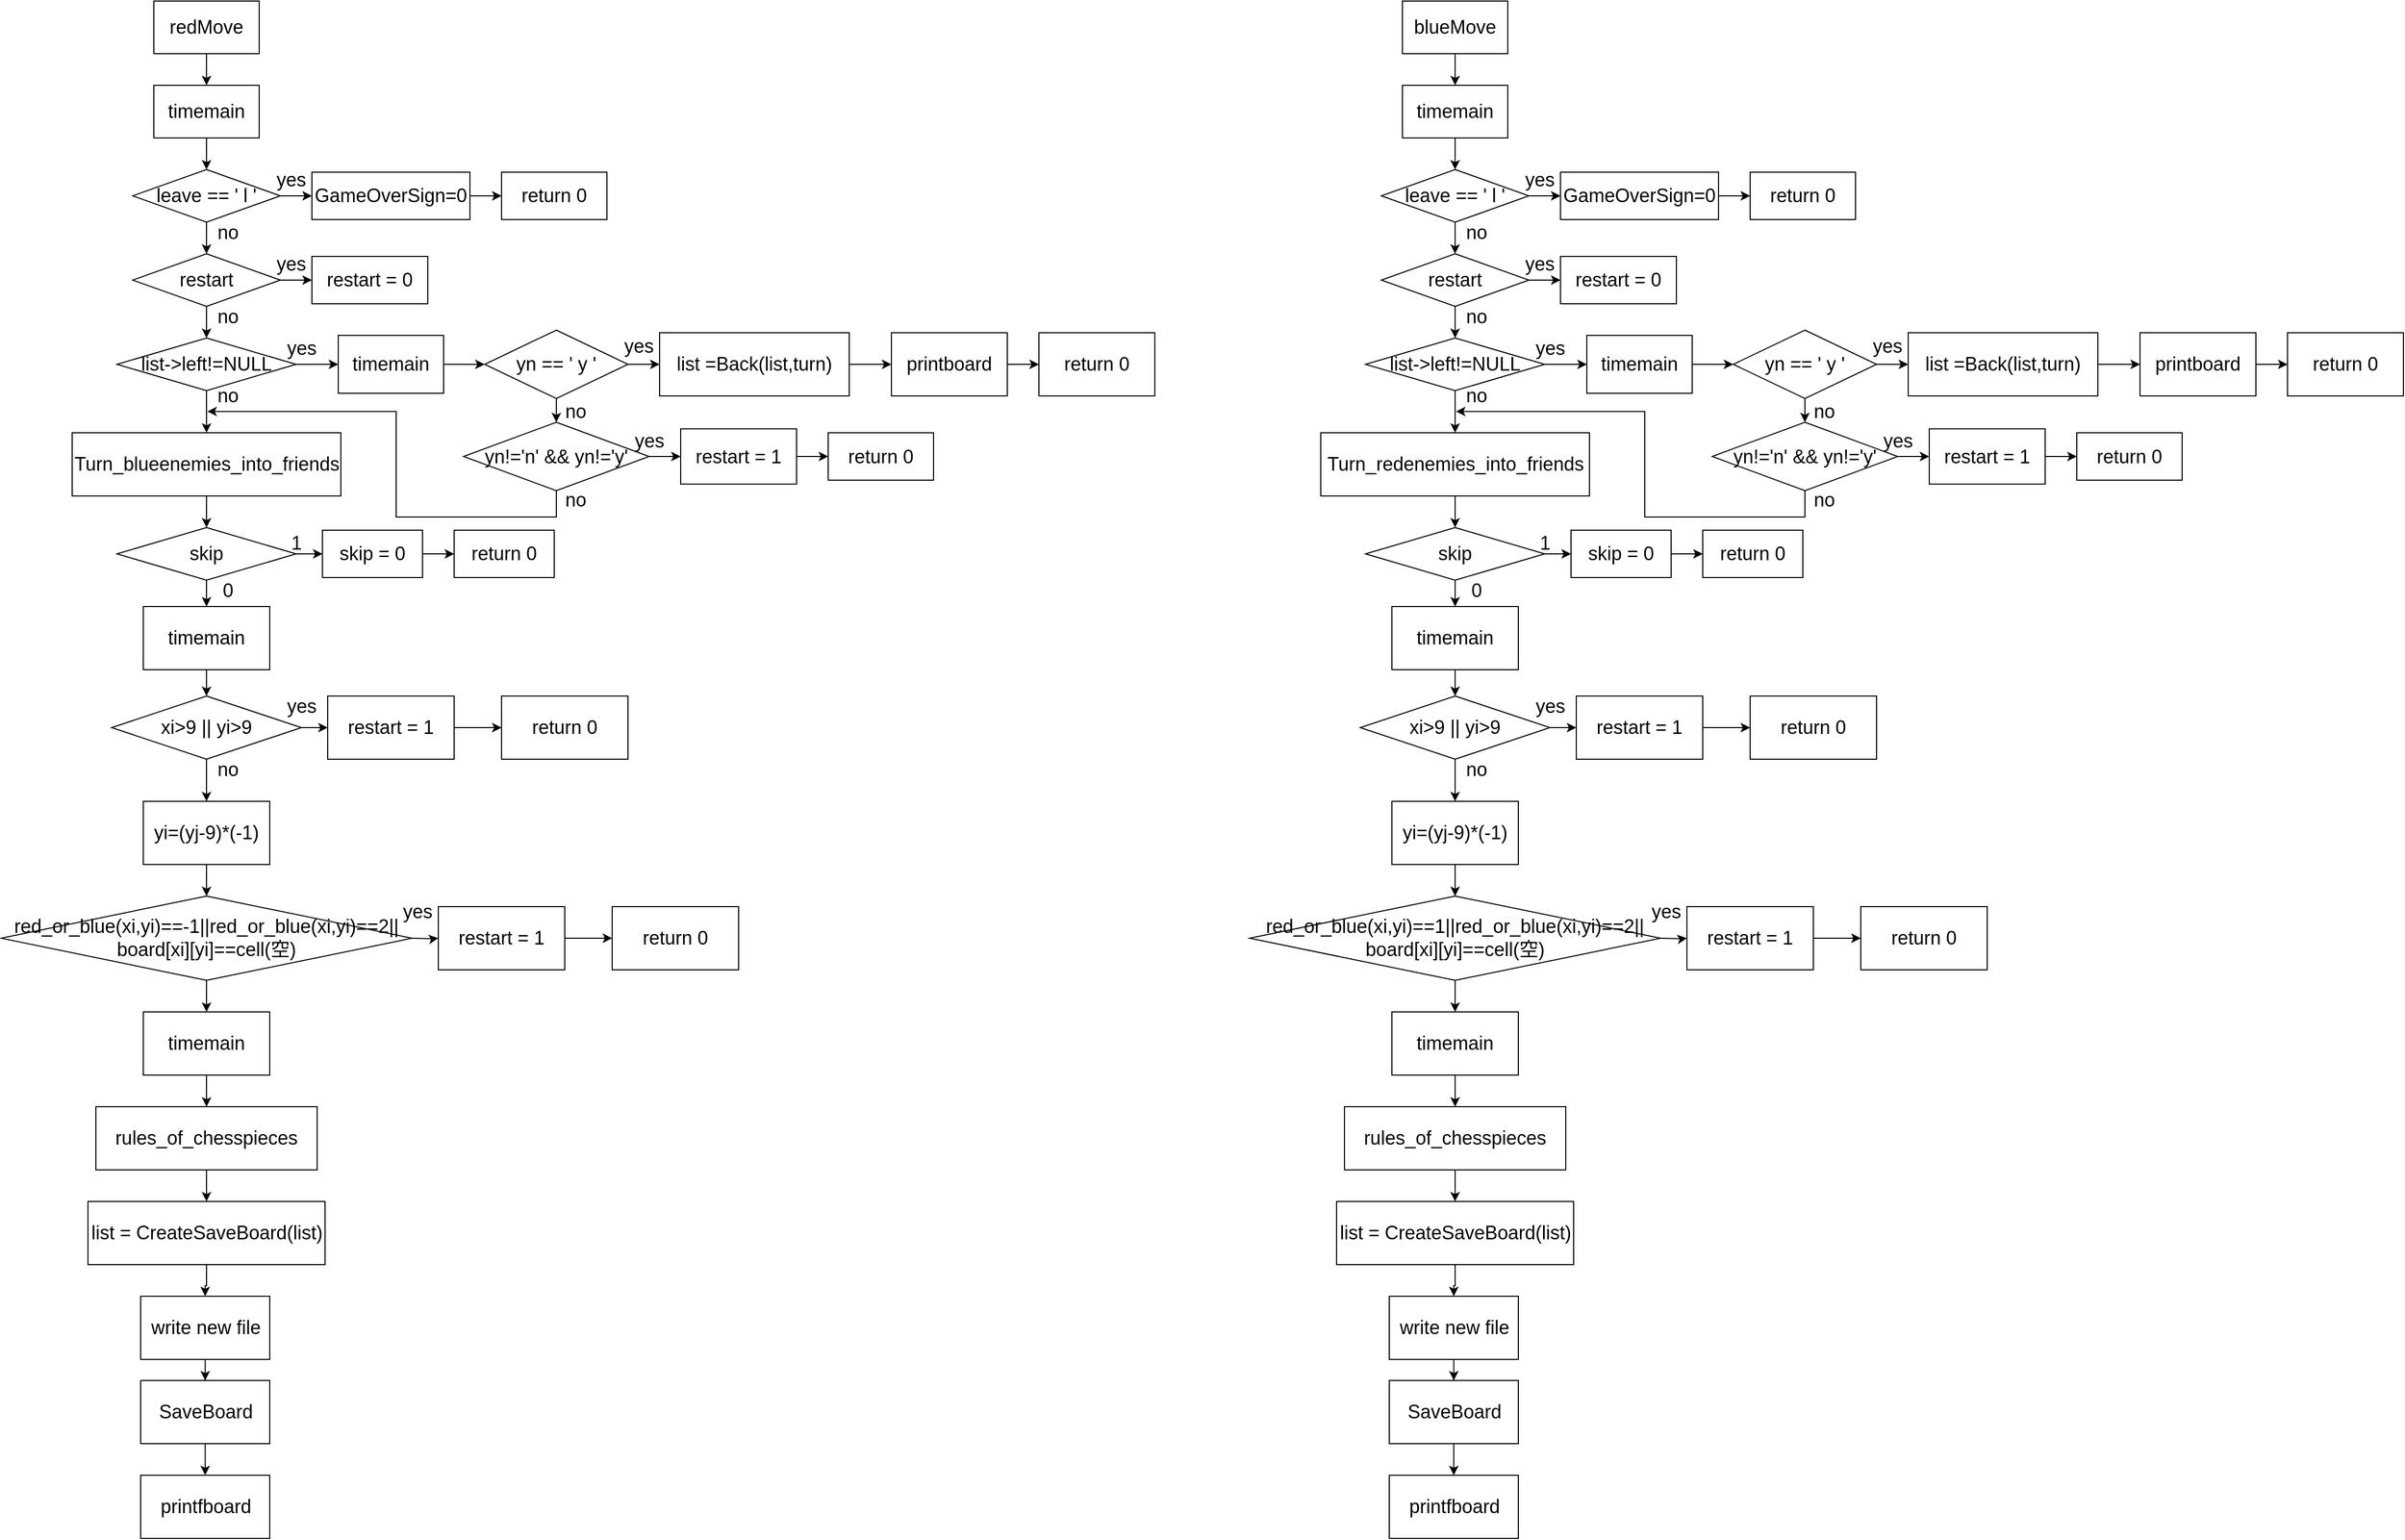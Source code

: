 <mxfile version="15.8.7" type="device"><diagram id="pBfoq009z0__Z9Pr6Zwf" name="Page-1"><mxGraphModel dx="4287" dy="1637" grid="1" gridSize="10" guides="1" tooltips="1" connect="1" arrows="1" fold="1" page="1" pageScale="1" pageWidth="827" pageHeight="1169" math="0" shadow="0"><root><mxCell id="0"/><mxCell id="1" parent="0"/><mxCell id="6XWZ0Kh7BjK1igH0Qplt-5" style="edgeStyle=orthogonalEdgeStyle;rounded=0;orthogonalLoop=1;jettySize=auto;html=1;exitX=0.5;exitY=1;exitDx=0;exitDy=0;fontSize=18;" edge="1" parent="1" source="6XWZ0Kh7BjK1igH0Qplt-1" target="6XWZ0Kh7BjK1igH0Qplt-2"><mxGeometry relative="1" as="geometry"/></mxCell><mxCell id="6XWZ0Kh7BjK1igH0Qplt-1" value="&lt;font style=&quot;font-size: 18px&quot;&gt;redMove&lt;/font&gt;" style="rounded=0;whiteSpace=wrap;html=1;" vertex="1" parent="1"><mxGeometry x="100" y="70" width="100" height="50" as="geometry"/></mxCell><mxCell id="6XWZ0Kh7BjK1igH0Qplt-4" style="edgeStyle=orthogonalEdgeStyle;rounded=0;orthogonalLoop=1;jettySize=auto;html=1;exitX=0.5;exitY=1;exitDx=0;exitDy=0;entryX=0.5;entryY=0;entryDx=0;entryDy=0;fontSize=18;" edge="1" parent="1" source="6XWZ0Kh7BjK1igH0Qplt-2" target="6XWZ0Kh7BjK1igH0Qplt-3"><mxGeometry relative="1" as="geometry"/></mxCell><mxCell id="6XWZ0Kh7BjK1igH0Qplt-2" value="&lt;font style=&quot;font-size: 18px&quot;&gt;timemain&lt;/font&gt;" style="rounded=0;whiteSpace=wrap;html=1;" vertex="1" parent="1"><mxGeometry x="100" y="150" width="100" height="50" as="geometry"/></mxCell><mxCell id="6XWZ0Kh7BjK1igH0Qplt-6" style="edgeStyle=orthogonalEdgeStyle;rounded=0;orthogonalLoop=1;jettySize=auto;html=1;exitX=0.5;exitY=1;exitDx=0;exitDy=0;fontSize=18;" edge="1" parent="1" source="6XWZ0Kh7BjK1igH0Qplt-3"><mxGeometry relative="1" as="geometry"><mxPoint x="150" y="310" as="targetPoint"/></mxGeometry></mxCell><mxCell id="6XWZ0Kh7BjK1igH0Qplt-7" style="edgeStyle=orthogonalEdgeStyle;rounded=0;orthogonalLoop=1;jettySize=auto;html=1;exitX=1;exitY=0.5;exitDx=0;exitDy=0;fontSize=18;" edge="1" parent="1" source="6XWZ0Kh7BjK1igH0Qplt-3"><mxGeometry relative="1" as="geometry"><mxPoint x="250" y="255" as="targetPoint"/></mxGeometry></mxCell><mxCell id="6XWZ0Kh7BjK1igH0Qplt-3" value="leave == ' l '" style="rhombus;whiteSpace=wrap;html=1;fontSize=18;" vertex="1" parent="1"><mxGeometry x="80" y="230" width="140" height="50" as="geometry"/></mxCell><mxCell id="6XWZ0Kh7BjK1igH0Qplt-12" value="" style="edgeStyle=orthogonalEdgeStyle;rounded=0;orthogonalLoop=1;jettySize=auto;html=1;fontSize=18;" edge="1" parent="1" source="6XWZ0Kh7BjK1igH0Qplt-8" target="6XWZ0Kh7BjK1igH0Qplt-11"><mxGeometry relative="1" as="geometry"/></mxCell><mxCell id="6XWZ0Kh7BjK1igH0Qplt-8" value="GameOverSign=0" style="rounded=0;whiteSpace=wrap;html=1;fontSize=18;" vertex="1" parent="1"><mxGeometry x="250" y="232.5" width="150" height="45" as="geometry"/></mxCell><mxCell id="6XWZ0Kh7BjK1igH0Qplt-11" value="return 0" style="rounded=0;whiteSpace=wrap;html=1;fontSize=18;" vertex="1" parent="1"><mxGeometry x="430" y="232.5" width="100" height="45" as="geometry"/></mxCell><mxCell id="6XWZ0Kh7BjK1igH0Qplt-13" value="yes" style="text;html=1;align=center;verticalAlign=middle;resizable=0;points=[];autosize=1;strokeColor=none;fillColor=none;fontSize=18;" vertex="1" parent="1"><mxGeometry x="210" y="225" width="40" height="30" as="geometry"/></mxCell><mxCell id="6XWZ0Kh7BjK1igH0Qplt-14" value="no" style="text;html=1;align=center;verticalAlign=middle;resizable=0;points=[];autosize=1;strokeColor=none;fillColor=none;fontSize=18;" vertex="1" parent="1"><mxGeometry x="150" y="275" width="40" height="30" as="geometry"/></mxCell><mxCell id="6XWZ0Kh7BjK1igH0Qplt-17" style="edgeStyle=orthogonalEdgeStyle;rounded=0;orthogonalLoop=1;jettySize=auto;html=1;exitX=1;exitY=0.5;exitDx=0;exitDy=0;entryX=0;entryY=0.5;entryDx=0;entryDy=0;fontSize=18;" edge="1" parent="1" source="6XWZ0Kh7BjK1igH0Qplt-15" target="6XWZ0Kh7BjK1igH0Qplt-16"><mxGeometry relative="1" as="geometry"/></mxCell><mxCell id="6XWZ0Kh7BjK1igH0Qplt-20" style="edgeStyle=orthogonalEdgeStyle;rounded=0;orthogonalLoop=1;jettySize=auto;html=1;exitX=0.5;exitY=1;exitDx=0;exitDy=0;entryX=0.5;entryY=0;entryDx=0;entryDy=0;fontSize=18;" edge="1" parent="1" source="6XWZ0Kh7BjK1igH0Qplt-15"><mxGeometry relative="1" as="geometry"><mxPoint x="150" y="390" as="targetPoint"/></mxGeometry></mxCell><mxCell id="6XWZ0Kh7BjK1igH0Qplt-15" value="restart" style="rhombus;whiteSpace=wrap;html=1;fontSize=18;" vertex="1" parent="1"><mxGeometry x="80" y="310" width="140" height="50" as="geometry"/></mxCell><mxCell id="6XWZ0Kh7BjK1igH0Qplt-16" value="restart = 0" style="rounded=0;whiteSpace=wrap;html=1;fontSize=18;" vertex="1" parent="1"><mxGeometry x="250" y="312.5" width="110" height="45" as="geometry"/></mxCell><mxCell id="6XWZ0Kh7BjK1igH0Qplt-18" value="yes" style="text;html=1;align=center;verticalAlign=middle;resizable=0;points=[];autosize=1;strokeColor=none;fillColor=none;fontSize=18;" vertex="1" parent="1"><mxGeometry x="210" y="305" width="40" height="30" as="geometry"/></mxCell><mxCell id="6XWZ0Kh7BjK1igH0Qplt-23" value="no" style="text;html=1;align=center;verticalAlign=middle;resizable=0;points=[];autosize=1;strokeColor=none;fillColor=none;fontSize=18;" vertex="1" parent="1"><mxGeometry x="150" y="355" width="40" height="30" as="geometry"/></mxCell><mxCell id="6XWZ0Kh7BjK1igH0Qplt-26" value="" style="edgeStyle=orthogonalEdgeStyle;rounded=0;orthogonalLoop=1;jettySize=auto;html=1;fontSize=18;" edge="1" parent="1" source="6XWZ0Kh7BjK1igH0Qplt-24" target="6XWZ0Kh7BjK1igH0Qplt-25"><mxGeometry relative="1" as="geometry"/></mxCell><mxCell id="6XWZ0Kh7BjK1igH0Qplt-46" style="edgeStyle=orthogonalEdgeStyle;rounded=0;orthogonalLoop=1;jettySize=auto;html=1;exitX=0.5;exitY=1;exitDx=0;exitDy=0;entryX=0.5;entryY=0;entryDx=0;entryDy=0;fontSize=18;" edge="1" parent="1" source="6XWZ0Kh7BjK1igH0Qplt-24" target="6XWZ0Kh7BjK1igH0Qplt-45"><mxGeometry relative="1" as="geometry"/></mxCell><mxCell id="6XWZ0Kh7BjK1igH0Qplt-24" value="list-&amp;gt;left!=NULL" style="rhombus;whiteSpace=wrap;html=1;fontSize=18;" vertex="1" parent="1"><mxGeometry x="65" y="390" width="170" height="50" as="geometry"/></mxCell><mxCell id="6XWZ0Kh7BjK1igH0Qplt-30" value="" style="edgeStyle=orthogonalEdgeStyle;rounded=0;orthogonalLoop=1;jettySize=auto;html=1;fontSize=18;" edge="1" parent="1" source="6XWZ0Kh7BjK1igH0Qplt-25" target="6XWZ0Kh7BjK1igH0Qplt-29"><mxGeometry relative="1" as="geometry"/></mxCell><mxCell id="6XWZ0Kh7BjK1igH0Qplt-25" value="timemain" style="whiteSpace=wrap;html=1;fontSize=18;" vertex="1" parent="1"><mxGeometry x="275" y="387.5" width="100" height="55" as="geometry"/></mxCell><mxCell id="6XWZ0Kh7BjK1igH0Qplt-32" value="" style="edgeStyle=orthogonalEdgeStyle;rounded=0;orthogonalLoop=1;jettySize=auto;html=1;fontSize=18;" edge="1" parent="1" source="6XWZ0Kh7BjK1igH0Qplt-29" target="6XWZ0Kh7BjK1igH0Qplt-31"><mxGeometry relative="1" as="geometry"/></mxCell><mxCell id="6XWZ0Kh7BjK1igH0Qplt-40" value="" style="edgeStyle=orthogonalEdgeStyle;rounded=0;orthogonalLoop=1;jettySize=auto;html=1;fontSize=18;" edge="1" parent="1" source="6XWZ0Kh7BjK1igH0Qplt-29" target="6XWZ0Kh7BjK1igH0Qplt-39"><mxGeometry relative="1" as="geometry"/></mxCell><mxCell id="6XWZ0Kh7BjK1igH0Qplt-29" value="yn == ' y '" style="rhombus;whiteSpace=wrap;html=1;fontSize=18;" vertex="1" parent="1"><mxGeometry x="414" y="382.5" width="136" height="65" as="geometry"/></mxCell><mxCell id="6XWZ0Kh7BjK1igH0Qplt-34" value="" style="edgeStyle=orthogonalEdgeStyle;rounded=0;orthogonalLoop=1;jettySize=auto;html=1;fontSize=18;" edge="1" parent="1" source="6XWZ0Kh7BjK1igH0Qplt-31" target="6XWZ0Kh7BjK1igH0Qplt-33"><mxGeometry relative="1" as="geometry"/></mxCell><mxCell id="6XWZ0Kh7BjK1igH0Qplt-31" value="list =Back(list,turn)" style="whiteSpace=wrap;html=1;fontSize=18;" vertex="1" parent="1"><mxGeometry x="580" y="385" width="180" height="60" as="geometry"/></mxCell><mxCell id="6XWZ0Kh7BjK1igH0Qplt-38" value="" style="edgeStyle=orthogonalEdgeStyle;rounded=0;orthogonalLoop=1;jettySize=auto;html=1;fontSize=18;" edge="1" parent="1" source="6XWZ0Kh7BjK1igH0Qplt-33" target="6XWZ0Kh7BjK1igH0Qplt-37"><mxGeometry relative="1" as="geometry"/></mxCell><mxCell id="6XWZ0Kh7BjK1igH0Qplt-33" value="printboard" style="whiteSpace=wrap;html=1;fontSize=18;" vertex="1" parent="1"><mxGeometry x="800" y="385" width="110" height="60" as="geometry"/></mxCell><mxCell id="6XWZ0Kh7BjK1igH0Qplt-35" value="yes" style="text;html=1;align=center;verticalAlign=middle;resizable=0;points=[];autosize=1;strokeColor=none;fillColor=none;fontSize=18;" vertex="1" parent="1"><mxGeometry x="540" y="382.5" width="40" height="30" as="geometry"/></mxCell><mxCell id="6XWZ0Kh7BjK1igH0Qplt-36" value="yes" style="text;html=1;align=center;verticalAlign=middle;resizable=0;points=[];autosize=1;strokeColor=none;fillColor=none;fontSize=18;" vertex="1" parent="1"><mxGeometry x="220" y="385" width="40" height="30" as="geometry"/></mxCell><mxCell id="6XWZ0Kh7BjK1igH0Qplt-37" value="return 0" style="whiteSpace=wrap;html=1;fontSize=18;" vertex="1" parent="1"><mxGeometry x="940" y="385" width="110" height="60" as="geometry"/></mxCell><mxCell id="6XWZ0Kh7BjK1igH0Qplt-42" value="" style="edgeStyle=orthogonalEdgeStyle;rounded=0;orthogonalLoop=1;jettySize=auto;html=1;fontSize=18;" edge="1" parent="1" source="6XWZ0Kh7BjK1igH0Qplt-39" target="6XWZ0Kh7BjK1igH0Qplt-41"><mxGeometry relative="1" as="geometry"/></mxCell><mxCell id="6XWZ0Kh7BjK1igH0Qplt-50" style="edgeStyle=orthogonalEdgeStyle;rounded=0;orthogonalLoop=1;jettySize=auto;html=1;exitX=0.5;exitY=1;exitDx=0;exitDy=0;fontSize=18;entryX=0.02;entryY=0.993;entryDx=0;entryDy=0;entryPerimeter=0;" edge="1" parent="1" source="6XWZ0Kh7BjK1igH0Qplt-39" target="6XWZ0Kh7BjK1igH0Qplt-47"><mxGeometry relative="1" as="geometry"><mxPoint x="210" y="450" as="targetPoint"/><Array as="points"><mxPoint x="482" y="560"/><mxPoint x="330" y="560"/><mxPoint x="330" y="460"/></Array></mxGeometry></mxCell><mxCell id="6XWZ0Kh7BjK1igH0Qplt-39" value="yn!='n' &amp;amp;&amp;amp; yn!='y'" style="rhombus;whiteSpace=wrap;html=1;fontSize=18;" vertex="1" parent="1"><mxGeometry x="394" y="470" width="176" height="65" as="geometry"/></mxCell><mxCell id="6XWZ0Kh7BjK1igH0Qplt-44" style="edgeStyle=orthogonalEdgeStyle;rounded=0;orthogonalLoop=1;jettySize=auto;html=1;exitX=1;exitY=0.5;exitDx=0;exitDy=0;entryX=0;entryY=0.5;entryDx=0;entryDy=0;fontSize=18;" edge="1" parent="1" source="6XWZ0Kh7BjK1igH0Qplt-41" target="6XWZ0Kh7BjK1igH0Qplt-43"><mxGeometry relative="1" as="geometry"/></mxCell><mxCell id="6XWZ0Kh7BjK1igH0Qplt-41" value="restart = 1" style="whiteSpace=wrap;html=1;fontSize=18;" vertex="1" parent="1"><mxGeometry x="600" y="476.25" width="110" height="52.5" as="geometry"/></mxCell><mxCell id="6XWZ0Kh7BjK1igH0Qplt-43" value="return 0" style="rounded=0;whiteSpace=wrap;html=1;fontSize=18;" vertex="1" parent="1"><mxGeometry x="740" y="480" width="100" height="45" as="geometry"/></mxCell><mxCell id="6XWZ0Kh7BjK1igH0Qplt-53" style="edgeStyle=orthogonalEdgeStyle;rounded=0;orthogonalLoop=1;jettySize=auto;html=1;exitX=0.5;exitY=1;exitDx=0;exitDy=0;entryX=0.5;entryY=0;entryDx=0;entryDy=0;fontSize=18;" edge="1" parent="1" source="6XWZ0Kh7BjK1igH0Qplt-45" target="6XWZ0Kh7BjK1igH0Qplt-52"><mxGeometry relative="1" as="geometry"/></mxCell><mxCell id="6XWZ0Kh7BjK1igH0Qplt-45" value="Turn_blueenemies_into_friends" style="rounded=0;whiteSpace=wrap;html=1;fontSize=18;" vertex="1" parent="1"><mxGeometry x="22.5" y="480" width="255" height="60" as="geometry"/></mxCell><mxCell id="6XWZ0Kh7BjK1igH0Qplt-47" value="no" style="text;html=1;align=center;verticalAlign=middle;resizable=0;points=[];autosize=1;strokeColor=none;fillColor=none;fontSize=18;" vertex="1" parent="1"><mxGeometry x="150" y="430" width="40" height="30" as="geometry"/></mxCell><mxCell id="6XWZ0Kh7BjK1igH0Qplt-48" value="no" style="text;html=1;align=center;verticalAlign=middle;resizable=0;points=[];autosize=1;strokeColor=none;fillColor=none;fontSize=18;" vertex="1" parent="1"><mxGeometry x="480" y="445" width="40" height="30" as="geometry"/></mxCell><mxCell id="6XWZ0Kh7BjK1igH0Qplt-49" value="yes" style="text;html=1;align=center;verticalAlign=middle;resizable=0;points=[];autosize=1;strokeColor=none;fillColor=none;fontSize=18;" vertex="1" parent="1"><mxGeometry x="550" y="472.5" width="40" height="30" as="geometry"/></mxCell><mxCell id="6XWZ0Kh7BjK1igH0Qplt-51" value="no" style="text;html=1;align=center;verticalAlign=middle;resizable=0;points=[];autosize=1;strokeColor=none;fillColor=none;fontSize=18;" vertex="1" parent="1"><mxGeometry x="480" y="528.75" width="40" height="30" as="geometry"/></mxCell><mxCell id="6XWZ0Kh7BjK1igH0Qplt-55" style="edgeStyle=orthogonalEdgeStyle;rounded=0;orthogonalLoop=1;jettySize=auto;html=1;exitX=1;exitY=0.5;exitDx=0;exitDy=0;entryX=0;entryY=0.5;entryDx=0;entryDy=0;fontSize=18;" edge="1" parent="1" source="6XWZ0Kh7BjK1igH0Qplt-52" target="6XWZ0Kh7BjK1igH0Qplt-54"><mxGeometry relative="1" as="geometry"/></mxCell><mxCell id="6XWZ0Kh7BjK1igH0Qplt-60" value="" style="edgeStyle=orthogonalEdgeStyle;rounded=0;orthogonalLoop=1;jettySize=auto;html=1;fontSize=18;" edge="1" parent="1" source="6XWZ0Kh7BjK1igH0Qplt-52" target="6XWZ0Kh7BjK1igH0Qplt-59"><mxGeometry relative="1" as="geometry"/></mxCell><mxCell id="6XWZ0Kh7BjK1igH0Qplt-52" value="skip" style="rhombus;whiteSpace=wrap;html=1;fontSize=18;" vertex="1" parent="1"><mxGeometry x="65" y="570" width="170" height="50" as="geometry"/></mxCell><mxCell id="6XWZ0Kh7BjK1igH0Qplt-58" value="" style="edgeStyle=orthogonalEdgeStyle;rounded=0;orthogonalLoop=1;jettySize=auto;html=1;fontSize=18;" edge="1" parent="1" source="6XWZ0Kh7BjK1igH0Qplt-54" target="6XWZ0Kh7BjK1igH0Qplt-57"><mxGeometry relative="1" as="geometry"/></mxCell><mxCell id="6XWZ0Kh7BjK1igH0Qplt-54" value="skip = 0" style="rounded=0;whiteSpace=wrap;html=1;fontSize=18;" vertex="1" parent="1"><mxGeometry x="260" y="572.5" width="95" height="45" as="geometry"/></mxCell><mxCell id="6XWZ0Kh7BjK1igH0Qplt-56" value="1" style="text;html=1;align=center;verticalAlign=middle;resizable=0;points=[];autosize=1;strokeColor=none;fillColor=none;fontSize=18;" vertex="1" parent="1"><mxGeometry x="220" y="570" width="30" height="30" as="geometry"/></mxCell><mxCell id="6XWZ0Kh7BjK1igH0Qplt-57" value="return 0" style="rounded=0;whiteSpace=wrap;html=1;fontSize=18;" vertex="1" parent="1"><mxGeometry x="385" y="572.5" width="95" height="45" as="geometry"/></mxCell><mxCell id="6XWZ0Kh7BjK1igH0Qplt-63" value="" style="edgeStyle=orthogonalEdgeStyle;rounded=0;orthogonalLoop=1;jettySize=auto;html=1;fontSize=18;" edge="1" parent="1" source="6XWZ0Kh7BjK1igH0Qplt-59"><mxGeometry relative="1" as="geometry"><mxPoint x="150" y="730" as="targetPoint"/></mxGeometry></mxCell><mxCell id="6XWZ0Kh7BjK1igH0Qplt-59" value="timemain" style="whiteSpace=wrap;html=1;fontSize=18;" vertex="1" parent="1"><mxGeometry x="90" y="645" width="120" height="60" as="geometry"/></mxCell><mxCell id="6XWZ0Kh7BjK1igH0Qplt-61" value="0" style="text;html=1;align=center;verticalAlign=middle;resizable=0;points=[];autosize=1;strokeColor=none;fillColor=none;fontSize=18;" vertex="1" parent="1"><mxGeometry x="155" y="615" width="30" height="30" as="geometry"/></mxCell><mxCell id="6XWZ0Kh7BjK1igH0Qplt-66" value="" style="edgeStyle=orthogonalEdgeStyle;rounded=0;orthogonalLoop=1;jettySize=auto;html=1;fontSize=18;" edge="1" parent="1" source="6XWZ0Kh7BjK1igH0Qplt-64" target="6XWZ0Kh7BjK1igH0Qplt-65"><mxGeometry relative="1" as="geometry"/></mxCell><mxCell id="6XWZ0Kh7BjK1igH0Qplt-71" value="" style="edgeStyle=orthogonalEdgeStyle;rounded=0;orthogonalLoop=1;jettySize=auto;html=1;fontSize=18;" edge="1" parent="1" source="6XWZ0Kh7BjK1igH0Qplt-64"><mxGeometry relative="1" as="geometry"><mxPoint x="150" y="830" as="targetPoint"/></mxGeometry></mxCell><mxCell id="6XWZ0Kh7BjK1igH0Qplt-64" value="xi&amp;gt;9 || yi&amp;gt;9" style="rhombus;whiteSpace=wrap;html=1;fontSize=18;" vertex="1" parent="1"><mxGeometry x="60" y="730" width="180" height="60" as="geometry"/></mxCell><mxCell id="6XWZ0Kh7BjK1igH0Qplt-68" value="" style="edgeStyle=orthogonalEdgeStyle;rounded=0;orthogonalLoop=1;jettySize=auto;html=1;fontSize=18;" edge="1" parent="1" source="6XWZ0Kh7BjK1igH0Qplt-65" target="6XWZ0Kh7BjK1igH0Qplt-67"><mxGeometry relative="1" as="geometry"/></mxCell><mxCell id="6XWZ0Kh7BjK1igH0Qplt-65" value="restart = 1" style="whiteSpace=wrap;html=1;fontSize=18;" vertex="1" parent="1"><mxGeometry x="265" y="730" width="120" height="60" as="geometry"/></mxCell><mxCell id="6XWZ0Kh7BjK1igH0Qplt-67" value="return 0" style="whiteSpace=wrap;html=1;fontSize=18;" vertex="1" parent="1"><mxGeometry x="430" y="730" width="120" height="60" as="geometry"/></mxCell><mxCell id="6XWZ0Kh7BjK1igH0Qplt-69" value="yes" style="text;html=1;align=center;verticalAlign=middle;resizable=0;points=[];autosize=1;strokeColor=none;fillColor=none;fontSize=18;" vertex="1" parent="1"><mxGeometry x="220" y="725" width="40" height="30" as="geometry"/></mxCell><mxCell id="6XWZ0Kh7BjK1igH0Qplt-72" value="no" style="text;html=1;align=center;verticalAlign=middle;resizable=0;points=[];autosize=1;strokeColor=none;fillColor=none;fontSize=18;" vertex="1" parent="1"><mxGeometry x="150" y="785" width="40" height="30" as="geometry"/></mxCell><mxCell id="6XWZ0Kh7BjK1igH0Qplt-75" value="" style="edgeStyle=orthogonalEdgeStyle;rounded=0;orthogonalLoop=1;jettySize=auto;html=1;fontSize=18;" edge="1" parent="1" source="6XWZ0Kh7BjK1igH0Qplt-73" target="6XWZ0Kh7BjK1igH0Qplt-74"><mxGeometry relative="1" as="geometry"/></mxCell><mxCell id="6XWZ0Kh7BjK1igH0Qplt-73" value="yi=(yj-9)*(-1)" style="rounded=0;whiteSpace=wrap;html=1;fontSize=18;" vertex="1" parent="1"><mxGeometry x="90" y="830" width="120" height="60" as="geometry"/></mxCell><mxCell id="6XWZ0Kh7BjK1igH0Qplt-82" value="" style="edgeStyle=orthogonalEdgeStyle;rounded=0;orthogonalLoop=1;jettySize=auto;html=1;fontSize=18;" edge="1" parent="1" source="6XWZ0Kh7BjK1igH0Qplt-74" target="6XWZ0Kh7BjK1igH0Qplt-81"><mxGeometry relative="1" as="geometry"/></mxCell><mxCell id="6XWZ0Kh7BjK1igH0Qplt-74" value="red_or_blue(xi,yi)==-1||red_or_blue(xi,yi)==2||&lt;br&gt;board[xi][yi]==cell(空)" style="rhombus;whiteSpace=wrap;html=1;rounded=0;fontSize=18;" vertex="1" parent="1"><mxGeometry x="-45" y="920" width="390" height="80" as="geometry"/></mxCell><mxCell id="6XWZ0Kh7BjK1igH0Qplt-76" value="" style="edgeStyle=orthogonalEdgeStyle;rounded=0;orthogonalLoop=1;jettySize=auto;html=1;fontSize=18;" edge="1" parent="1" target="6XWZ0Kh7BjK1igH0Qplt-78"><mxGeometry relative="1" as="geometry"><mxPoint x="345" y="960" as="sourcePoint"/></mxGeometry></mxCell><mxCell id="6XWZ0Kh7BjK1igH0Qplt-77" value="" style="edgeStyle=orthogonalEdgeStyle;rounded=0;orthogonalLoop=1;jettySize=auto;html=1;fontSize=18;" edge="1" parent="1" source="6XWZ0Kh7BjK1igH0Qplt-78" target="6XWZ0Kh7BjK1igH0Qplt-79"><mxGeometry relative="1" as="geometry"/></mxCell><mxCell id="6XWZ0Kh7BjK1igH0Qplt-78" value="restart = 1" style="whiteSpace=wrap;html=1;fontSize=18;" vertex="1" parent="1"><mxGeometry x="370" y="930" width="120" height="60" as="geometry"/></mxCell><mxCell id="6XWZ0Kh7BjK1igH0Qplt-79" value="return 0" style="whiteSpace=wrap;html=1;fontSize=18;" vertex="1" parent="1"><mxGeometry x="535" y="930" width="120" height="60" as="geometry"/></mxCell><mxCell id="6XWZ0Kh7BjK1igH0Qplt-80" value="yes" style="text;html=1;align=center;verticalAlign=middle;resizable=0;points=[];autosize=1;strokeColor=none;fillColor=none;fontSize=18;" vertex="1" parent="1"><mxGeometry x="330" y="920" width="40" height="30" as="geometry"/></mxCell><mxCell id="6XWZ0Kh7BjK1igH0Qplt-84" value="" style="edgeStyle=orthogonalEdgeStyle;rounded=0;orthogonalLoop=1;jettySize=auto;html=1;fontSize=18;" edge="1" parent="1" source="6XWZ0Kh7BjK1igH0Qplt-81" target="6XWZ0Kh7BjK1igH0Qplt-83"><mxGeometry relative="1" as="geometry"/></mxCell><mxCell id="6XWZ0Kh7BjK1igH0Qplt-81" value="timemain" style="whiteSpace=wrap;html=1;rounded=0;fontSize=18;" vertex="1" parent="1"><mxGeometry x="90" y="1030" width="120" height="60" as="geometry"/></mxCell><mxCell id="6XWZ0Kh7BjK1igH0Qplt-86" value="" style="edgeStyle=orthogonalEdgeStyle;rounded=0;orthogonalLoop=1;jettySize=auto;html=1;fontSize=18;" edge="1" parent="1" source="6XWZ0Kh7BjK1igH0Qplt-83" target="6XWZ0Kh7BjK1igH0Qplt-85"><mxGeometry relative="1" as="geometry"/></mxCell><mxCell id="6XWZ0Kh7BjK1igH0Qplt-83" value="rules_of_chesspieces" style="whiteSpace=wrap;html=1;rounded=0;fontSize=18;" vertex="1" parent="1"><mxGeometry x="45" y="1120" width="210" height="60" as="geometry"/></mxCell><mxCell id="6XWZ0Kh7BjK1igH0Qplt-88" value="" style="edgeStyle=orthogonalEdgeStyle;rounded=0;orthogonalLoop=1;jettySize=auto;html=1;fontSize=18;" edge="1" parent="1" source="6XWZ0Kh7BjK1igH0Qplt-85" target="6XWZ0Kh7BjK1igH0Qplt-87"><mxGeometry relative="1" as="geometry"/></mxCell><mxCell id="6XWZ0Kh7BjK1igH0Qplt-85" value="list = CreateSaveBoard(list)" style="whiteSpace=wrap;html=1;rounded=0;fontSize=18;" vertex="1" parent="1"><mxGeometry x="37.5" y="1210" width="225" height="60" as="geometry"/></mxCell><mxCell id="6XWZ0Kh7BjK1igH0Qplt-90" value="" style="edgeStyle=orthogonalEdgeStyle;rounded=0;orthogonalLoop=1;jettySize=auto;html=1;fontSize=18;" edge="1" parent="1" source="6XWZ0Kh7BjK1igH0Qplt-87" target="6XWZ0Kh7BjK1igH0Qplt-89"><mxGeometry relative="1" as="geometry"/></mxCell><mxCell id="6XWZ0Kh7BjK1igH0Qplt-87" value="write new file" style="whiteSpace=wrap;html=1;rounded=0;fontSize=18;" vertex="1" parent="1"><mxGeometry x="87.5" y="1300" width="122.5" height="60" as="geometry"/></mxCell><mxCell id="6XWZ0Kh7BjK1igH0Qplt-92" value="" style="edgeStyle=orthogonalEdgeStyle;rounded=0;orthogonalLoop=1;jettySize=auto;html=1;fontSize=18;" edge="1" parent="1" source="6XWZ0Kh7BjK1igH0Qplt-89" target="6XWZ0Kh7BjK1igH0Qplt-91"><mxGeometry relative="1" as="geometry"/></mxCell><mxCell id="6XWZ0Kh7BjK1igH0Qplt-89" value="SaveBoard" style="whiteSpace=wrap;html=1;rounded=0;fontSize=18;" vertex="1" parent="1"><mxGeometry x="87.5" y="1380" width="122.5" height="60" as="geometry"/></mxCell><mxCell id="6XWZ0Kh7BjK1igH0Qplt-91" value="printfboard" style="whiteSpace=wrap;html=1;rounded=0;fontSize=18;" vertex="1" parent="1"><mxGeometry x="87.5" y="1470" width="122.5" height="60" as="geometry"/></mxCell><mxCell id="6XWZ0Kh7BjK1igH0Qplt-93" style="edgeStyle=orthogonalEdgeStyle;rounded=0;orthogonalLoop=1;jettySize=auto;html=1;exitX=0.5;exitY=1;exitDx=0;exitDy=0;fontSize=18;" edge="1" source="6XWZ0Kh7BjK1igH0Qplt-94" target="6XWZ0Kh7BjK1igH0Qplt-96" parent="1"><mxGeometry relative="1" as="geometry"/></mxCell><mxCell id="6XWZ0Kh7BjK1igH0Qplt-94" value="&lt;font style=&quot;font-size: 18px&quot;&gt;blueMove&lt;/font&gt;" style="rounded=0;whiteSpace=wrap;html=1;" vertex="1" parent="1"><mxGeometry x="1285" y="70" width="100" height="50" as="geometry"/></mxCell><mxCell id="6XWZ0Kh7BjK1igH0Qplt-95" style="edgeStyle=orthogonalEdgeStyle;rounded=0;orthogonalLoop=1;jettySize=auto;html=1;exitX=0.5;exitY=1;exitDx=0;exitDy=0;entryX=0.5;entryY=0;entryDx=0;entryDy=0;fontSize=18;" edge="1" source="6XWZ0Kh7BjK1igH0Qplt-96" target="6XWZ0Kh7BjK1igH0Qplt-99" parent="1"><mxGeometry relative="1" as="geometry"/></mxCell><mxCell id="6XWZ0Kh7BjK1igH0Qplt-96" value="&lt;font style=&quot;font-size: 18px&quot;&gt;timemain&lt;/font&gt;" style="rounded=0;whiteSpace=wrap;html=1;" vertex="1" parent="1"><mxGeometry x="1285" y="150" width="100" height="50" as="geometry"/></mxCell><mxCell id="6XWZ0Kh7BjK1igH0Qplt-97" style="edgeStyle=orthogonalEdgeStyle;rounded=0;orthogonalLoop=1;jettySize=auto;html=1;exitX=0.5;exitY=1;exitDx=0;exitDy=0;fontSize=18;" edge="1" source="6XWZ0Kh7BjK1igH0Qplt-99" parent="1"><mxGeometry relative="1" as="geometry"><mxPoint x="1335" y="310.0" as="targetPoint"/></mxGeometry></mxCell><mxCell id="6XWZ0Kh7BjK1igH0Qplt-98" style="edgeStyle=orthogonalEdgeStyle;rounded=0;orthogonalLoop=1;jettySize=auto;html=1;exitX=1;exitY=0.5;exitDx=0;exitDy=0;fontSize=18;" edge="1" source="6XWZ0Kh7BjK1igH0Qplt-99" parent="1"><mxGeometry relative="1" as="geometry"><mxPoint x="1435" y="255.0" as="targetPoint"/></mxGeometry></mxCell><mxCell id="6XWZ0Kh7BjK1igH0Qplt-99" value="leave == ' l '" style="rhombus;whiteSpace=wrap;html=1;fontSize=18;" vertex="1" parent="1"><mxGeometry x="1265" y="230" width="140" height="50" as="geometry"/></mxCell><mxCell id="6XWZ0Kh7BjK1igH0Qplt-100" value="" style="edgeStyle=orthogonalEdgeStyle;rounded=0;orthogonalLoop=1;jettySize=auto;html=1;fontSize=18;" edge="1" source="6XWZ0Kh7BjK1igH0Qplt-101" target="6XWZ0Kh7BjK1igH0Qplt-102" parent="1"><mxGeometry relative="1" as="geometry"/></mxCell><mxCell id="6XWZ0Kh7BjK1igH0Qplt-101" value="GameOverSign=0" style="rounded=0;whiteSpace=wrap;html=1;fontSize=18;" vertex="1" parent="1"><mxGeometry x="1435" y="232.5" width="150" height="45" as="geometry"/></mxCell><mxCell id="6XWZ0Kh7BjK1igH0Qplt-102" value="return 0" style="rounded=0;whiteSpace=wrap;html=1;fontSize=18;" vertex="1" parent="1"><mxGeometry x="1615" y="232.5" width="100" height="45" as="geometry"/></mxCell><mxCell id="6XWZ0Kh7BjK1igH0Qplt-103" value="yes" style="text;html=1;align=center;verticalAlign=middle;resizable=0;points=[];autosize=1;strokeColor=none;fillColor=none;fontSize=18;" vertex="1" parent="1"><mxGeometry x="1395" y="225" width="40" height="30" as="geometry"/></mxCell><mxCell id="6XWZ0Kh7BjK1igH0Qplt-104" value="no" style="text;html=1;align=center;verticalAlign=middle;resizable=0;points=[];autosize=1;strokeColor=none;fillColor=none;fontSize=18;" vertex="1" parent="1"><mxGeometry x="1335" y="275" width="40" height="30" as="geometry"/></mxCell><mxCell id="6XWZ0Kh7BjK1igH0Qplt-105" style="edgeStyle=orthogonalEdgeStyle;rounded=0;orthogonalLoop=1;jettySize=auto;html=1;exitX=1;exitY=0.5;exitDx=0;exitDy=0;entryX=0;entryY=0.5;entryDx=0;entryDy=0;fontSize=18;" edge="1" source="6XWZ0Kh7BjK1igH0Qplt-107" target="6XWZ0Kh7BjK1igH0Qplt-108" parent="1"><mxGeometry relative="1" as="geometry"/></mxCell><mxCell id="6XWZ0Kh7BjK1igH0Qplt-106" style="edgeStyle=orthogonalEdgeStyle;rounded=0;orthogonalLoop=1;jettySize=auto;html=1;exitX=0.5;exitY=1;exitDx=0;exitDy=0;entryX=0.5;entryY=0;entryDx=0;entryDy=0;fontSize=18;" edge="1" source="6XWZ0Kh7BjK1igH0Qplt-107" parent="1"><mxGeometry relative="1" as="geometry"><mxPoint x="1335" y="390.0" as="targetPoint"/></mxGeometry></mxCell><mxCell id="6XWZ0Kh7BjK1igH0Qplt-107" value="restart" style="rhombus;whiteSpace=wrap;html=1;fontSize=18;" vertex="1" parent="1"><mxGeometry x="1265" y="310" width="140" height="50" as="geometry"/></mxCell><mxCell id="6XWZ0Kh7BjK1igH0Qplt-108" value="restart = 0" style="rounded=0;whiteSpace=wrap;html=1;fontSize=18;" vertex="1" parent="1"><mxGeometry x="1435" y="312.5" width="110" height="45" as="geometry"/></mxCell><mxCell id="6XWZ0Kh7BjK1igH0Qplt-109" value="yes" style="text;html=1;align=center;verticalAlign=middle;resizable=0;points=[];autosize=1;strokeColor=none;fillColor=none;fontSize=18;" vertex="1" parent="1"><mxGeometry x="1395" y="305" width="40" height="30" as="geometry"/></mxCell><mxCell id="6XWZ0Kh7BjK1igH0Qplt-110" value="no" style="text;html=1;align=center;verticalAlign=middle;resizable=0;points=[];autosize=1;strokeColor=none;fillColor=none;fontSize=18;" vertex="1" parent="1"><mxGeometry x="1335" y="355" width="40" height="30" as="geometry"/></mxCell><mxCell id="6XWZ0Kh7BjK1igH0Qplt-111" value="" style="edgeStyle=orthogonalEdgeStyle;rounded=0;orthogonalLoop=1;jettySize=auto;html=1;fontSize=18;" edge="1" source="6XWZ0Kh7BjK1igH0Qplt-113" target="6XWZ0Kh7BjK1igH0Qplt-115" parent="1"><mxGeometry relative="1" as="geometry"/></mxCell><mxCell id="6XWZ0Kh7BjK1igH0Qplt-112" style="edgeStyle=orthogonalEdgeStyle;rounded=0;orthogonalLoop=1;jettySize=auto;html=1;exitX=0.5;exitY=1;exitDx=0;exitDy=0;entryX=0.5;entryY=0;entryDx=0;entryDy=0;fontSize=18;" edge="1" source="6XWZ0Kh7BjK1igH0Qplt-113" target="6XWZ0Kh7BjK1igH0Qplt-133" parent="1"><mxGeometry relative="1" as="geometry"/></mxCell><mxCell id="6XWZ0Kh7BjK1igH0Qplt-113" value="list-&amp;gt;left!=NULL" style="rhombus;whiteSpace=wrap;html=1;fontSize=18;" vertex="1" parent="1"><mxGeometry x="1250" y="390" width="170" height="50" as="geometry"/></mxCell><mxCell id="6XWZ0Kh7BjK1igH0Qplt-114" value="" style="edgeStyle=orthogonalEdgeStyle;rounded=0;orthogonalLoop=1;jettySize=auto;html=1;fontSize=18;" edge="1" source="6XWZ0Kh7BjK1igH0Qplt-115" target="6XWZ0Kh7BjK1igH0Qplt-118" parent="1"><mxGeometry relative="1" as="geometry"/></mxCell><mxCell id="6XWZ0Kh7BjK1igH0Qplt-115" value="timemain" style="whiteSpace=wrap;html=1;fontSize=18;" vertex="1" parent="1"><mxGeometry x="1460" y="387.5" width="100" height="55" as="geometry"/></mxCell><mxCell id="6XWZ0Kh7BjK1igH0Qplt-116" value="" style="edgeStyle=orthogonalEdgeStyle;rounded=0;orthogonalLoop=1;jettySize=auto;html=1;fontSize=18;" edge="1" source="6XWZ0Kh7BjK1igH0Qplt-118" target="6XWZ0Kh7BjK1igH0Qplt-120" parent="1"><mxGeometry relative="1" as="geometry"/></mxCell><mxCell id="6XWZ0Kh7BjK1igH0Qplt-117" value="" style="edgeStyle=orthogonalEdgeStyle;rounded=0;orthogonalLoop=1;jettySize=auto;html=1;fontSize=18;" edge="1" source="6XWZ0Kh7BjK1igH0Qplt-118" target="6XWZ0Kh7BjK1igH0Qplt-128" parent="1"><mxGeometry relative="1" as="geometry"/></mxCell><mxCell id="6XWZ0Kh7BjK1igH0Qplt-118" value="yn == ' y '" style="rhombus;whiteSpace=wrap;html=1;fontSize=18;" vertex="1" parent="1"><mxGeometry x="1599" y="382.5" width="136" height="65" as="geometry"/></mxCell><mxCell id="6XWZ0Kh7BjK1igH0Qplt-119" value="" style="edgeStyle=orthogonalEdgeStyle;rounded=0;orthogonalLoop=1;jettySize=auto;html=1;fontSize=18;" edge="1" source="6XWZ0Kh7BjK1igH0Qplt-120" target="6XWZ0Kh7BjK1igH0Qplt-122" parent="1"><mxGeometry relative="1" as="geometry"/></mxCell><mxCell id="6XWZ0Kh7BjK1igH0Qplt-120" value="list =Back(list,turn)" style="whiteSpace=wrap;html=1;fontSize=18;" vertex="1" parent="1"><mxGeometry x="1765" y="385" width="180" height="60" as="geometry"/></mxCell><mxCell id="6XWZ0Kh7BjK1igH0Qplt-121" value="" style="edgeStyle=orthogonalEdgeStyle;rounded=0;orthogonalLoop=1;jettySize=auto;html=1;fontSize=18;" edge="1" source="6XWZ0Kh7BjK1igH0Qplt-122" target="6XWZ0Kh7BjK1igH0Qplt-125" parent="1"><mxGeometry relative="1" as="geometry"/></mxCell><mxCell id="6XWZ0Kh7BjK1igH0Qplt-122" value="printboard" style="whiteSpace=wrap;html=1;fontSize=18;" vertex="1" parent="1"><mxGeometry x="1985" y="385" width="110" height="60" as="geometry"/></mxCell><mxCell id="6XWZ0Kh7BjK1igH0Qplt-123" value="yes" style="text;html=1;align=center;verticalAlign=middle;resizable=0;points=[];autosize=1;strokeColor=none;fillColor=none;fontSize=18;" vertex="1" parent="1"><mxGeometry x="1725" y="382.5" width="40" height="30" as="geometry"/></mxCell><mxCell id="6XWZ0Kh7BjK1igH0Qplt-124" value="yes" style="text;html=1;align=center;verticalAlign=middle;resizable=0;points=[];autosize=1;strokeColor=none;fillColor=none;fontSize=18;" vertex="1" parent="1"><mxGeometry x="1405" y="385" width="40" height="30" as="geometry"/></mxCell><mxCell id="6XWZ0Kh7BjK1igH0Qplt-125" value="return 0" style="whiteSpace=wrap;html=1;fontSize=18;" vertex="1" parent="1"><mxGeometry x="2125" y="385" width="110" height="60" as="geometry"/></mxCell><mxCell id="6XWZ0Kh7BjK1igH0Qplt-126" value="" style="edgeStyle=orthogonalEdgeStyle;rounded=0;orthogonalLoop=1;jettySize=auto;html=1;fontSize=18;" edge="1" source="6XWZ0Kh7BjK1igH0Qplt-128" target="6XWZ0Kh7BjK1igH0Qplt-130" parent="1"><mxGeometry relative="1" as="geometry"/></mxCell><mxCell id="6XWZ0Kh7BjK1igH0Qplt-127" style="edgeStyle=orthogonalEdgeStyle;rounded=0;orthogonalLoop=1;jettySize=auto;html=1;exitX=0.5;exitY=1;exitDx=0;exitDy=0;fontSize=18;entryX=0.02;entryY=0.993;entryDx=0;entryDy=0;entryPerimeter=0;" edge="1" source="6XWZ0Kh7BjK1igH0Qplt-128" target="6XWZ0Kh7BjK1igH0Qplt-134" parent="1"><mxGeometry relative="1" as="geometry"><mxPoint x="1395" y="450" as="targetPoint"/><Array as="points"><mxPoint x="1667" y="560"/><mxPoint x="1515" y="560"/><mxPoint x="1515" y="460"/></Array></mxGeometry></mxCell><mxCell id="6XWZ0Kh7BjK1igH0Qplt-128" value="yn!='n' &amp;amp;&amp;amp; yn!='y'" style="rhombus;whiteSpace=wrap;html=1;fontSize=18;" vertex="1" parent="1"><mxGeometry x="1579" y="470" width="176" height="65" as="geometry"/></mxCell><mxCell id="6XWZ0Kh7BjK1igH0Qplt-129" style="edgeStyle=orthogonalEdgeStyle;rounded=0;orthogonalLoop=1;jettySize=auto;html=1;exitX=1;exitY=0.5;exitDx=0;exitDy=0;entryX=0;entryY=0.5;entryDx=0;entryDy=0;fontSize=18;" edge="1" source="6XWZ0Kh7BjK1igH0Qplt-130" target="6XWZ0Kh7BjK1igH0Qplt-131" parent="1"><mxGeometry relative="1" as="geometry"/></mxCell><mxCell id="6XWZ0Kh7BjK1igH0Qplt-130" value="restart = 1" style="whiteSpace=wrap;html=1;fontSize=18;" vertex="1" parent="1"><mxGeometry x="1785" y="476.25" width="110" height="52.5" as="geometry"/></mxCell><mxCell id="6XWZ0Kh7BjK1igH0Qplt-131" value="return 0" style="rounded=0;whiteSpace=wrap;html=1;fontSize=18;" vertex="1" parent="1"><mxGeometry x="1925" y="480" width="100" height="45" as="geometry"/></mxCell><mxCell id="6XWZ0Kh7BjK1igH0Qplt-132" style="edgeStyle=orthogonalEdgeStyle;rounded=0;orthogonalLoop=1;jettySize=auto;html=1;exitX=0.5;exitY=1;exitDx=0;exitDy=0;entryX=0.5;entryY=0;entryDx=0;entryDy=0;fontSize=18;" edge="1" source="6XWZ0Kh7BjK1igH0Qplt-133" target="6XWZ0Kh7BjK1igH0Qplt-140" parent="1"><mxGeometry relative="1" as="geometry"/></mxCell><mxCell id="6XWZ0Kh7BjK1igH0Qplt-133" value="Turn_redenemies_into_friends" style="rounded=0;whiteSpace=wrap;html=1;fontSize=18;" vertex="1" parent="1"><mxGeometry x="1207.5" y="480" width="255" height="60" as="geometry"/></mxCell><mxCell id="6XWZ0Kh7BjK1igH0Qplt-134" value="no" style="text;html=1;align=center;verticalAlign=middle;resizable=0;points=[];autosize=1;strokeColor=none;fillColor=none;fontSize=18;" vertex="1" parent="1"><mxGeometry x="1335" y="430" width="40" height="30" as="geometry"/></mxCell><mxCell id="6XWZ0Kh7BjK1igH0Qplt-135" value="no" style="text;html=1;align=center;verticalAlign=middle;resizable=0;points=[];autosize=1;strokeColor=none;fillColor=none;fontSize=18;" vertex="1" parent="1"><mxGeometry x="1665" y="445" width="40" height="30" as="geometry"/></mxCell><mxCell id="6XWZ0Kh7BjK1igH0Qplt-136" value="yes" style="text;html=1;align=center;verticalAlign=middle;resizable=0;points=[];autosize=1;strokeColor=none;fillColor=none;fontSize=18;" vertex="1" parent="1"><mxGeometry x="1735" y="472.5" width="40" height="30" as="geometry"/></mxCell><mxCell id="6XWZ0Kh7BjK1igH0Qplt-137" value="no" style="text;html=1;align=center;verticalAlign=middle;resizable=0;points=[];autosize=1;strokeColor=none;fillColor=none;fontSize=18;" vertex="1" parent="1"><mxGeometry x="1665" y="528.75" width="40" height="30" as="geometry"/></mxCell><mxCell id="6XWZ0Kh7BjK1igH0Qplt-138" style="edgeStyle=orthogonalEdgeStyle;rounded=0;orthogonalLoop=1;jettySize=auto;html=1;exitX=1;exitY=0.5;exitDx=0;exitDy=0;entryX=0;entryY=0.5;entryDx=0;entryDy=0;fontSize=18;" edge="1" source="6XWZ0Kh7BjK1igH0Qplt-140" target="6XWZ0Kh7BjK1igH0Qplt-142" parent="1"><mxGeometry relative="1" as="geometry"/></mxCell><mxCell id="6XWZ0Kh7BjK1igH0Qplt-139" value="" style="edgeStyle=orthogonalEdgeStyle;rounded=0;orthogonalLoop=1;jettySize=auto;html=1;fontSize=18;" edge="1" source="6XWZ0Kh7BjK1igH0Qplt-140" target="6XWZ0Kh7BjK1igH0Qplt-146" parent="1"><mxGeometry relative="1" as="geometry"/></mxCell><mxCell id="6XWZ0Kh7BjK1igH0Qplt-140" value="skip" style="rhombus;whiteSpace=wrap;html=1;fontSize=18;" vertex="1" parent="1"><mxGeometry x="1250" y="570" width="170" height="50" as="geometry"/></mxCell><mxCell id="6XWZ0Kh7BjK1igH0Qplt-141" value="" style="edgeStyle=orthogonalEdgeStyle;rounded=0;orthogonalLoop=1;jettySize=auto;html=1;fontSize=18;" edge="1" source="6XWZ0Kh7BjK1igH0Qplt-142" target="6XWZ0Kh7BjK1igH0Qplt-144" parent="1"><mxGeometry relative="1" as="geometry"/></mxCell><mxCell id="6XWZ0Kh7BjK1igH0Qplt-142" value="skip = 0" style="rounded=0;whiteSpace=wrap;html=1;fontSize=18;" vertex="1" parent="1"><mxGeometry x="1445" y="572.5" width="95" height="45" as="geometry"/></mxCell><mxCell id="6XWZ0Kh7BjK1igH0Qplt-143" value="1" style="text;html=1;align=center;verticalAlign=middle;resizable=0;points=[];autosize=1;strokeColor=none;fillColor=none;fontSize=18;" vertex="1" parent="1"><mxGeometry x="1405" y="570" width="30" height="30" as="geometry"/></mxCell><mxCell id="6XWZ0Kh7BjK1igH0Qplt-144" value="return 0" style="rounded=0;whiteSpace=wrap;html=1;fontSize=18;" vertex="1" parent="1"><mxGeometry x="1570" y="572.5" width="95" height="45" as="geometry"/></mxCell><mxCell id="6XWZ0Kh7BjK1igH0Qplt-145" value="" style="edgeStyle=orthogonalEdgeStyle;rounded=0;orthogonalLoop=1;jettySize=auto;html=1;fontSize=18;" edge="1" source="6XWZ0Kh7BjK1igH0Qplt-146" parent="1"><mxGeometry relative="1" as="geometry"><mxPoint x="1335" y="730" as="targetPoint"/></mxGeometry></mxCell><mxCell id="6XWZ0Kh7BjK1igH0Qplt-146" value="timemain" style="whiteSpace=wrap;html=1;fontSize=18;" vertex="1" parent="1"><mxGeometry x="1275" y="645" width="120" height="60" as="geometry"/></mxCell><mxCell id="6XWZ0Kh7BjK1igH0Qplt-147" value="0" style="text;html=1;align=center;verticalAlign=middle;resizable=0;points=[];autosize=1;strokeColor=none;fillColor=none;fontSize=18;" vertex="1" parent="1"><mxGeometry x="1340" y="615" width="30" height="30" as="geometry"/></mxCell><mxCell id="6XWZ0Kh7BjK1igH0Qplt-148" value="" style="edgeStyle=orthogonalEdgeStyle;rounded=0;orthogonalLoop=1;jettySize=auto;html=1;fontSize=18;" edge="1" source="6XWZ0Kh7BjK1igH0Qplt-150" target="6XWZ0Kh7BjK1igH0Qplt-152" parent="1"><mxGeometry relative="1" as="geometry"/></mxCell><mxCell id="6XWZ0Kh7BjK1igH0Qplt-149" value="" style="edgeStyle=orthogonalEdgeStyle;rounded=0;orthogonalLoop=1;jettySize=auto;html=1;fontSize=18;" edge="1" source="6XWZ0Kh7BjK1igH0Qplt-150" parent="1"><mxGeometry relative="1" as="geometry"><mxPoint x="1335" y="830" as="targetPoint"/></mxGeometry></mxCell><mxCell id="6XWZ0Kh7BjK1igH0Qplt-150" value="xi&amp;gt;9 || yi&amp;gt;9" style="rhombus;whiteSpace=wrap;html=1;fontSize=18;" vertex="1" parent="1"><mxGeometry x="1245" y="730" width="180" height="60" as="geometry"/></mxCell><mxCell id="6XWZ0Kh7BjK1igH0Qplt-151" value="" style="edgeStyle=orthogonalEdgeStyle;rounded=0;orthogonalLoop=1;jettySize=auto;html=1;fontSize=18;" edge="1" source="6XWZ0Kh7BjK1igH0Qplt-152" target="6XWZ0Kh7BjK1igH0Qplt-153" parent="1"><mxGeometry relative="1" as="geometry"/></mxCell><mxCell id="6XWZ0Kh7BjK1igH0Qplt-152" value="restart = 1" style="whiteSpace=wrap;html=1;fontSize=18;" vertex="1" parent="1"><mxGeometry x="1450" y="730" width="120" height="60" as="geometry"/></mxCell><mxCell id="6XWZ0Kh7BjK1igH0Qplt-153" value="return 0" style="whiteSpace=wrap;html=1;fontSize=18;" vertex="1" parent="1"><mxGeometry x="1615" y="730" width="120" height="60" as="geometry"/></mxCell><mxCell id="6XWZ0Kh7BjK1igH0Qplt-154" value="yes" style="text;html=1;align=center;verticalAlign=middle;resizable=0;points=[];autosize=1;strokeColor=none;fillColor=none;fontSize=18;" vertex="1" parent="1"><mxGeometry x="1405" y="725" width="40" height="30" as="geometry"/></mxCell><mxCell id="6XWZ0Kh7BjK1igH0Qplt-155" value="no" style="text;html=1;align=center;verticalAlign=middle;resizable=0;points=[];autosize=1;strokeColor=none;fillColor=none;fontSize=18;" vertex="1" parent="1"><mxGeometry x="1335" y="785" width="40" height="30" as="geometry"/></mxCell><mxCell id="6XWZ0Kh7BjK1igH0Qplt-156" value="" style="edgeStyle=orthogonalEdgeStyle;rounded=0;orthogonalLoop=1;jettySize=auto;html=1;fontSize=18;" edge="1" source="6XWZ0Kh7BjK1igH0Qplt-157" target="6XWZ0Kh7BjK1igH0Qplt-159" parent="1"><mxGeometry relative="1" as="geometry"/></mxCell><mxCell id="6XWZ0Kh7BjK1igH0Qplt-157" value="yi=(yj-9)*(-1)" style="rounded=0;whiteSpace=wrap;html=1;fontSize=18;" vertex="1" parent="1"><mxGeometry x="1275" y="830" width="120" height="60" as="geometry"/></mxCell><mxCell id="6XWZ0Kh7BjK1igH0Qplt-158" value="" style="edgeStyle=orthogonalEdgeStyle;rounded=0;orthogonalLoop=1;jettySize=auto;html=1;fontSize=18;" edge="1" source="6XWZ0Kh7BjK1igH0Qplt-159" target="6XWZ0Kh7BjK1igH0Qplt-166" parent="1"><mxGeometry relative="1" as="geometry"/></mxCell><mxCell id="6XWZ0Kh7BjK1igH0Qplt-159" value="red_or_blue(xi,yi)==1||red_or_blue(xi,yi)==2||&lt;br&gt;board[xi][yi]==cell(空)" style="rhombus;whiteSpace=wrap;html=1;rounded=0;fontSize=18;" vertex="1" parent="1"><mxGeometry x="1140" y="920" width="390" height="80" as="geometry"/></mxCell><mxCell id="6XWZ0Kh7BjK1igH0Qplt-160" value="" style="edgeStyle=orthogonalEdgeStyle;rounded=0;orthogonalLoop=1;jettySize=auto;html=1;fontSize=18;" edge="1" target="6XWZ0Kh7BjK1igH0Qplt-162" parent="1"><mxGeometry relative="1" as="geometry"><mxPoint x="1530" y="960" as="sourcePoint"/></mxGeometry></mxCell><mxCell id="6XWZ0Kh7BjK1igH0Qplt-161" value="" style="edgeStyle=orthogonalEdgeStyle;rounded=0;orthogonalLoop=1;jettySize=auto;html=1;fontSize=18;" edge="1" source="6XWZ0Kh7BjK1igH0Qplt-162" target="6XWZ0Kh7BjK1igH0Qplt-163" parent="1"><mxGeometry relative="1" as="geometry"/></mxCell><mxCell id="6XWZ0Kh7BjK1igH0Qplt-162" value="restart = 1" style="whiteSpace=wrap;html=1;fontSize=18;" vertex="1" parent="1"><mxGeometry x="1555" y="930" width="120" height="60" as="geometry"/></mxCell><mxCell id="6XWZ0Kh7BjK1igH0Qplt-163" value="return 0" style="whiteSpace=wrap;html=1;fontSize=18;" vertex="1" parent="1"><mxGeometry x="1720" y="930" width="120" height="60" as="geometry"/></mxCell><mxCell id="6XWZ0Kh7BjK1igH0Qplt-164" value="yes" style="text;html=1;align=center;verticalAlign=middle;resizable=0;points=[];autosize=1;strokeColor=none;fillColor=none;fontSize=18;" vertex="1" parent="1"><mxGeometry x="1515" y="920" width="40" height="30" as="geometry"/></mxCell><mxCell id="6XWZ0Kh7BjK1igH0Qplt-165" value="" style="edgeStyle=orthogonalEdgeStyle;rounded=0;orthogonalLoop=1;jettySize=auto;html=1;fontSize=18;" edge="1" source="6XWZ0Kh7BjK1igH0Qplt-166" target="6XWZ0Kh7BjK1igH0Qplt-168" parent="1"><mxGeometry relative="1" as="geometry"/></mxCell><mxCell id="6XWZ0Kh7BjK1igH0Qplt-166" value="timemain" style="whiteSpace=wrap;html=1;rounded=0;fontSize=18;" vertex="1" parent="1"><mxGeometry x="1275" y="1030" width="120" height="60" as="geometry"/></mxCell><mxCell id="6XWZ0Kh7BjK1igH0Qplt-167" value="" style="edgeStyle=orthogonalEdgeStyle;rounded=0;orthogonalLoop=1;jettySize=auto;html=1;fontSize=18;" edge="1" source="6XWZ0Kh7BjK1igH0Qplt-168" target="6XWZ0Kh7BjK1igH0Qplt-170" parent="1"><mxGeometry relative="1" as="geometry"/></mxCell><mxCell id="6XWZ0Kh7BjK1igH0Qplt-168" value="rules_of_chesspieces" style="whiteSpace=wrap;html=1;rounded=0;fontSize=18;" vertex="1" parent="1"><mxGeometry x="1230" y="1120" width="210" height="60" as="geometry"/></mxCell><mxCell id="6XWZ0Kh7BjK1igH0Qplt-169" value="" style="edgeStyle=orthogonalEdgeStyle;rounded=0;orthogonalLoop=1;jettySize=auto;html=1;fontSize=18;" edge="1" source="6XWZ0Kh7BjK1igH0Qplt-170" target="6XWZ0Kh7BjK1igH0Qplt-172" parent="1"><mxGeometry relative="1" as="geometry"/></mxCell><mxCell id="6XWZ0Kh7BjK1igH0Qplt-170" value="list = CreateSaveBoard(list)" style="whiteSpace=wrap;html=1;rounded=0;fontSize=18;" vertex="1" parent="1"><mxGeometry x="1222.5" y="1210" width="225" height="60" as="geometry"/></mxCell><mxCell id="6XWZ0Kh7BjK1igH0Qplt-171" value="" style="edgeStyle=orthogonalEdgeStyle;rounded=0;orthogonalLoop=1;jettySize=auto;html=1;fontSize=18;" edge="1" source="6XWZ0Kh7BjK1igH0Qplt-172" target="6XWZ0Kh7BjK1igH0Qplt-174" parent="1"><mxGeometry relative="1" as="geometry"/></mxCell><mxCell id="6XWZ0Kh7BjK1igH0Qplt-172" value="write new file" style="whiteSpace=wrap;html=1;rounded=0;fontSize=18;" vertex="1" parent="1"><mxGeometry x="1272.5" y="1300" width="122.5" height="60" as="geometry"/></mxCell><mxCell id="6XWZ0Kh7BjK1igH0Qplt-173" value="" style="edgeStyle=orthogonalEdgeStyle;rounded=0;orthogonalLoop=1;jettySize=auto;html=1;fontSize=18;" edge="1" source="6XWZ0Kh7BjK1igH0Qplt-174" target="6XWZ0Kh7BjK1igH0Qplt-175" parent="1"><mxGeometry relative="1" as="geometry"/></mxCell><mxCell id="6XWZ0Kh7BjK1igH0Qplt-174" value="SaveBoard" style="whiteSpace=wrap;html=1;rounded=0;fontSize=18;" vertex="1" parent="1"><mxGeometry x="1272.5" y="1380" width="122.5" height="60" as="geometry"/></mxCell><mxCell id="6XWZ0Kh7BjK1igH0Qplt-175" value="printfboard" style="whiteSpace=wrap;html=1;rounded=0;fontSize=18;" vertex="1" parent="1"><mxGeometry x="1272.5" y="1470" width="122.5" height="60" as="geometry"/></mxCell></root></mxGraphModel></diagram></mxfile>